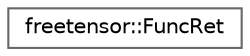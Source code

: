digraph "Graphical Class Hierarchy"
{
 // LATEX_PDF_SIZE
  bgcolor="transparent";
  edge [fontname=Helvetica,fontsize=10,labelfontname=Helvetica,labelfontsize=10];
  node [fontname=Helvetica,fontsize=10,shape=box,height=0.2,width=0.4];
  rankdir="LR";
  Node0 [label="freetensor::FuncRet",height=0.2,width=0.4,color="grey40", fillcolor="white", style="filled",URL="$structfreetensor_1_1FuncRet.html",tooltip=" "];
}
